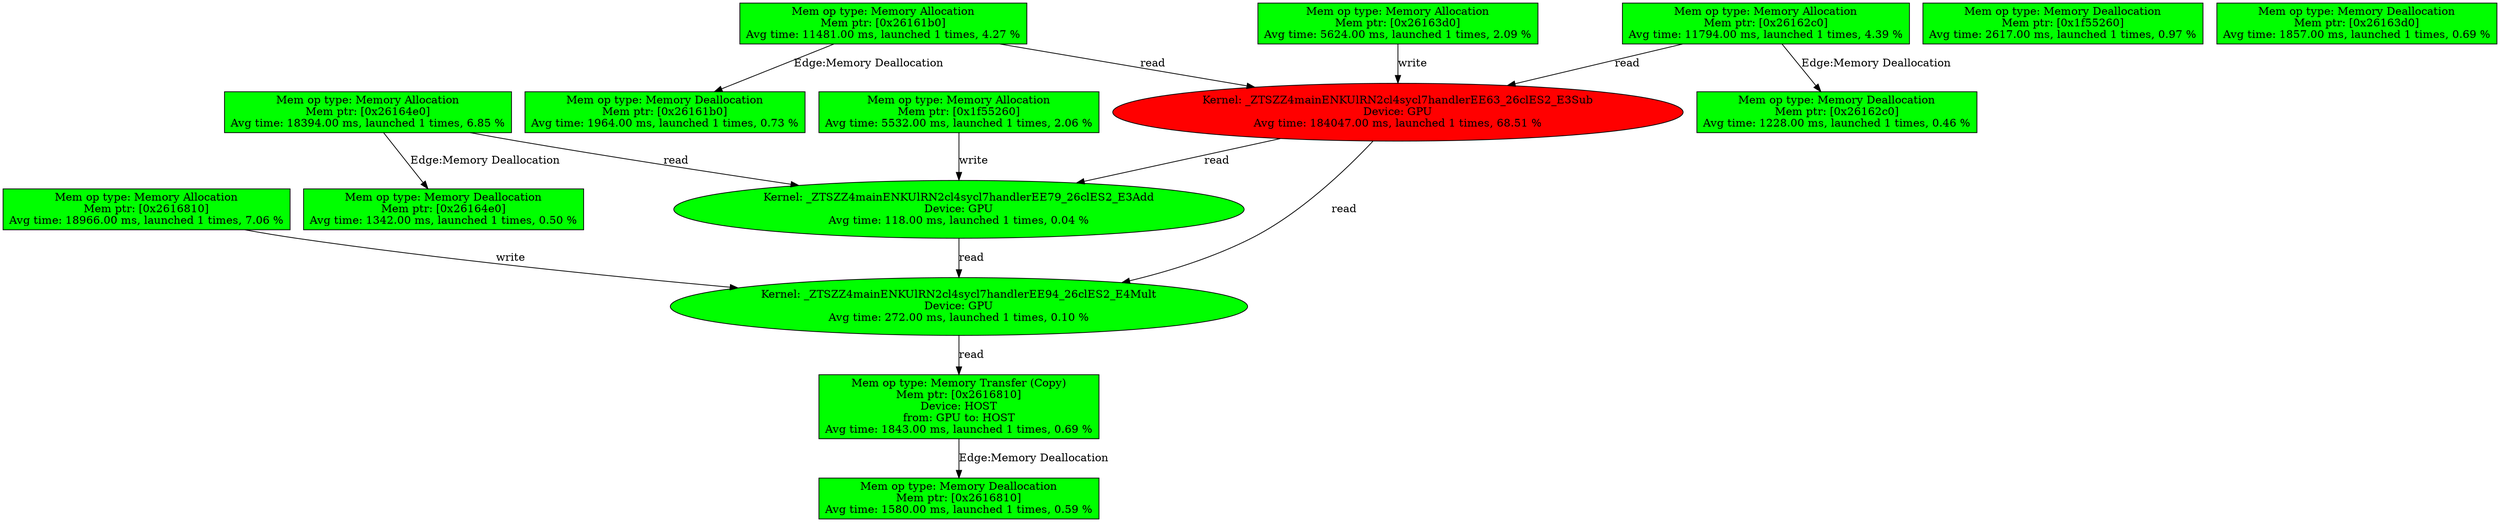 digraph graphname {
N174 [label="Mem op type: Memory Transfer (Copy)
Mem ptr: [0x2616810]
Device: HOST
from: GPU to: HOST
Avg time: 1843.00 ms, launched 1 times, 0.69 %", shape=box, style=filled, fillcolor=green];
N144 [label="Mem op type: Memory Allocation
Mem ptr: [0x2616810]
Avg time: 18966.00 ms, launched 1 times, 7.06 %", shape=box, style=filled, fillcolor=green];
N143 [label="Mem op type: Memory Deallocation
Mem ptr: [0x2616810]
Avg time: 1580.00 ms, launched 1 times, 0.59 %", shape=box, style=filled, fillcolor=green];
N120 [label="Mem op type: Memory Deallocation
Mem ptr: [0x1f55260]
Avg time: 2617.00 ms, launched 1 times, 0.97 %", shape=box, style=filled, fillcolor=green];
N116 [label="Mem op type: Memory Deallocation
Mem ptr: [0x26164e0]
Avg time: 1342.00 ms, launched 1 times, 0.50 %", shape=box, style=filled, fillcolor=green];
N115 [label="Kernel: _ZTSZZ4mainENKUlRN2cl4sycl7handlerEE79_26clES2_E3Add
Device: GPU
Avg time: 118.00 ms, launched 1 times, 0.04 %", style=filled, fillcolor=green];
N91 [label="Mem op type: Memory Allocation
Mem ptr: [0x26163d0]
Avg time: 5624.00 ms, launched 1 times, 2.09 %", shape=box, style=filled, fillcolor=green];
N84 [label="Mem op type: Memory Deallocation
Mem ptr: [0x26162c0]
Avg time: 1228.00 ms, launched 1 times, 0.46 %", shape=box, style=filled, fillcolor=green];
N117 [label="Mem op type: Memory Allocation
Mem ptr: [0x26164e0]
Avg time: 18394.00 ms, launched 1 times, 6.85 %", shape=box, style=filled, fillcolor=green];
N83 [label="Kernel: _ZTSZZ4mainENKUlRN2cl4sycl7handlerEE63_26clES2_E3Sub
Device: GPU
Avg time: 184047.00 ms, launched 1 times, 68.51 %", style=filled, fillcolor=red];
N141 [label="Kernel: _ZTSZZ4mainENKUlRN2cl4sycl7handlerEE94_26clES2_E4Mult
Device: GPU
Avg time: 272.00 ms, launched 1 times, 0.10 %", style=filled, fillcolor=green];
N90 [label="Mem op type: Memory Deallocation
Mem ptr: [0x26163d0]
Avg time: 1857.00 ms, launched 1 times, 0.69 %", shape=box, style=filled, fillcolor=green];
N85 [label="Mem op type: Memory Allocation
Mem ptr: [0x26162c0]
Avg time: 11794.00 ms, launched 1 times, 4.39 %", shape=box, style=filled, fillcolor=green];
N121 [label="Mem op type: Memory Allocation
Mem ptr: [0x1f55260]
Avg time: 5532.00 ms, launched 1 times, 2.06 %", shape=box, style=filled, fillcolor=green];
N87 [label="Mem op type: Memory Deallocation
Mem ptr: [0x26161b0]
Avg time: 1964.00 ms, launched 1 times, 0.73 %", shape=box, style=filled, fillcolor=green];
N88 [label="Mem op type: Memory Allocation
Mem ptr: [0x26161b0]
Avg time: 11481.00 ms, launched 1 times, 4.27 %", shape=box, style=filled, fillcolor=green];
N88 -> N87 [label="Edge:Memory Deallocation"];
N174 -> N143 [label="Edge:Memory Deallocation"];
N85 -> N84 [label="Edge:Memory Deallocation"];
N141 -> N174 [label="read"];
N144 -> N141 [label="write"];
N115 -> N141 [label="read"];
N83 -> N141 [label="read"];
N85 -> N83 [label="read"];
N117 -> N116 [label="Edge:Memory Deallocation"];
N91 -> N83 [label="write"];
N121 -> N115 [label="write"];
N88 -> N83 [label="read"];
N117 -> N115 [label="read"];
N83 -> N115 [label="read"];
}

